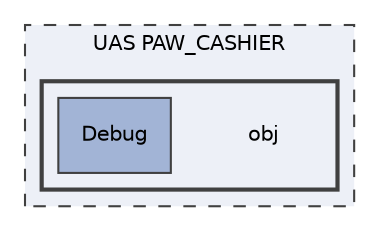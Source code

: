 digraph "UAS PAW_CASHIER/obj"
{
 // LATEX_PDF_SIZE
  edge [fontname="Helvetica",fontsize="10",labelfontname="Helvetica",labelfontsize="10"];
  node [fontname="Helvetica",fontsize="10",shape=record];
  compound=true
  subgraph clusterdir_9269f8fa8e20edaa6d0ba9f276da8b31 {
    graph [ bgcolor="#edf0f7", pencolor="grey25", style="filled,dashed,", label="UAS PAW_CASHIER", fontname="Helvetica", fontsize="10", URL="dir_9269f8fa8e20edaa6d0ba9f276da8b31.html"]
  subgraph clusterdir_910db07eca173767d1baab68c03f52fa {
    graph [ bgcolor="#edf0f7", pencolor="grey25", style="filled,bold,", label="", fontname="Helvetica", fontsize="10", URL="dir_910db07eca173767d1baab68c03f52fa.html"]
    dir_910db07eca173767d1baab68c03f52fa [shape=plaintext, label="obj"];
  dir_7f52ffaeaee361b4b3e91723e90c17d9 [shape=box, label="Debug", style="filled,", fillcolor="#a2b4d6", color="grey25", URL="dir_7f52ffaeaee361b4b3e91723e90c17d9.html"];
  }
  }
}
